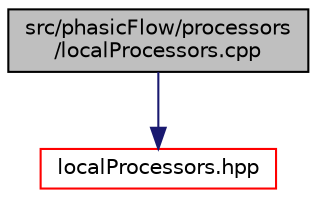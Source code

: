 digraph "src/phasicFlow/processors/localProcessors.cpp"
{
 // LATEX_PDF_SIZE
  edge [fontname="Helvetica",fontsize="10",labelfontname="Helvetica",labelfontsize="10"];
  node [fontname="Helvetica",fontsize="10",shape=record];
  Node1 [label="src/phasicFlow/processors\l/localProcessors.cpp",height=0.2,width=0.4,color="black", fillcolor="grey75", style="filled", fontcolor="black",tooltip=" "];
  Node1 -> Node2 [color="midnightblue",fontsize="10",style="solid",fontname="Helvetica"];
  Node2 [label="localProcessors.hpp",height=0.2,width=0.4,color="red", fillcolor="white", style="filled",URL="$localProcessors_8hpp.html",tooltip=" "];
}
